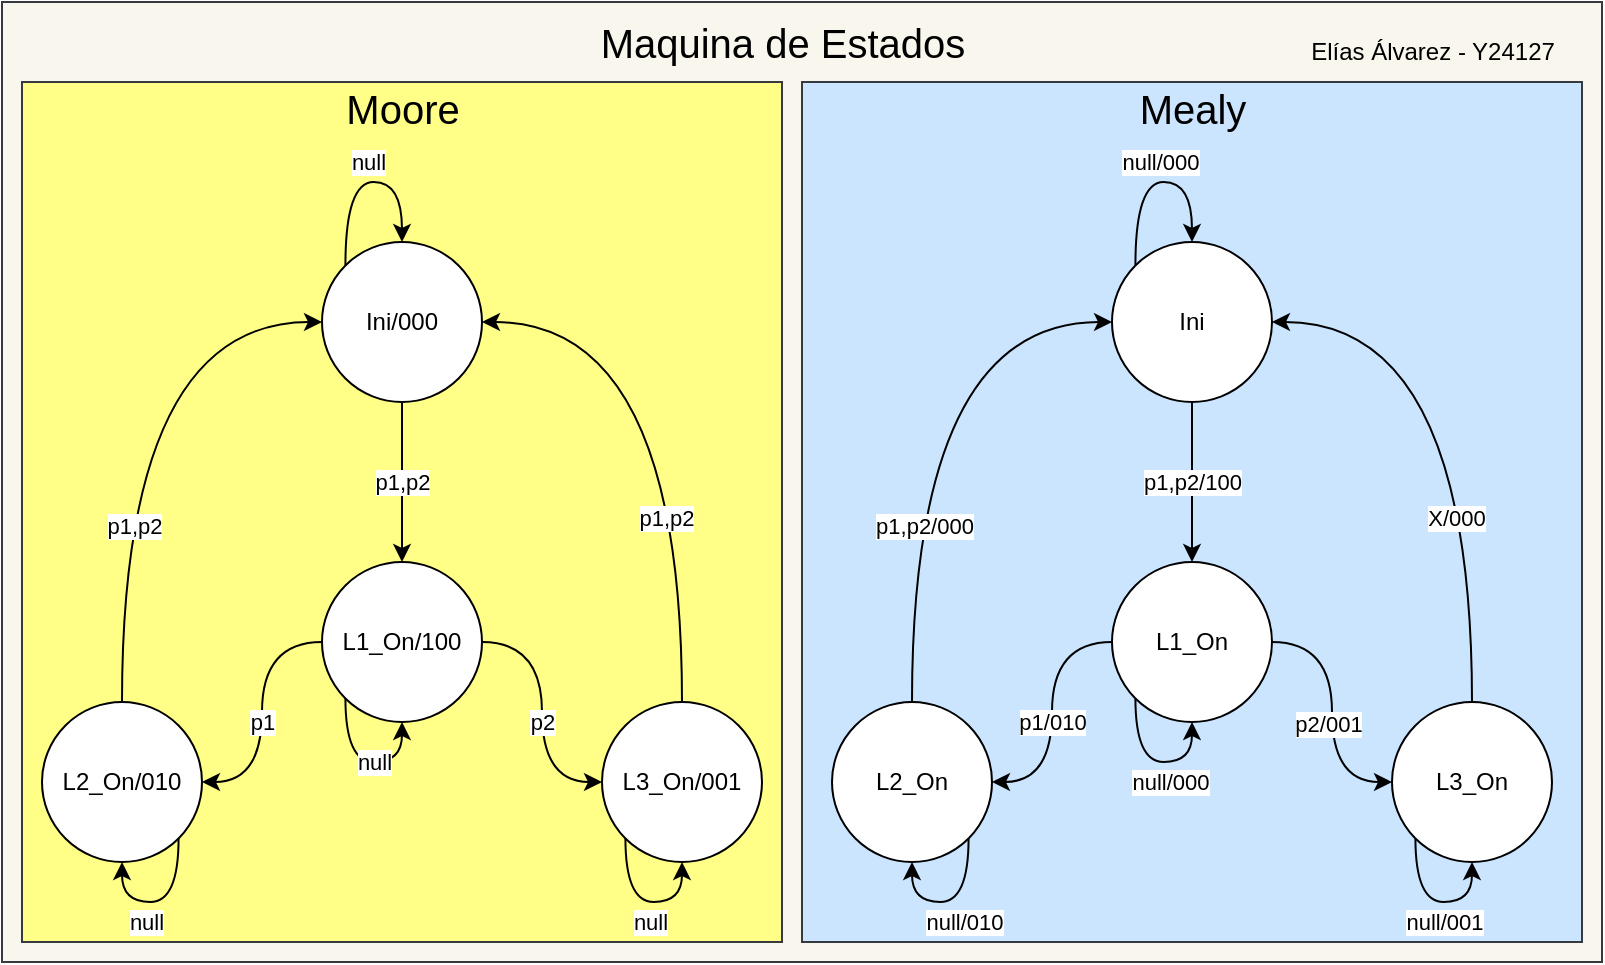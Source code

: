 <mxfile version="24.7.10">
  <diagram name="Page-1" id="lQEP9xpa4jGumFTDyAzS">
    <mxGraphModel grid="1" page="1" gridSize="10" guides="1" tooltips="1" connect="1" arrows="1" fold="1" pageScale="1" pageWidth="1100" pageHeight="850" math="1" shadow="0">
      <root>
        <mxCell id="0" />
        <mxCell id="1" parent="0" />
        <mxCell id="B-oqDySQUaIhYDxuSMZ8-69" value="" style="group" connectable="0" vertex="1" parent="1">
          <mxGeometry x="150" y="185" width="800" height="480" as="geometry" />
        </mxCell>
        <mxCell id="B-oqDySQUaIhYDxuSMZ8-68" value="" style="whiteSpace=wrap;html=1;fillColor=#f9f7ed;strokeColor=#36393d;" vertex="1" parent="B-oqDySQUaIhYDxuSMZ8-69">
          <mxGeometry width="800" height="480" as="geometry" />
        </mxCell>
        <mxCell id="B-oqDySQUaIhYDxuSMZ8-64" value="" style="whiteSpace=wrap;html=1;fillColor=#cce5ff;strokeColor=#36393d;" vertex="1" parent="B-oqDySQUaIhYDxuSMZ8-69">
          <mxGeometry x="400" y="40" width="390" height="430" as="geometry" />
        </mxCell>
        <mxCell id="B-oqDySQUaIhYDxuSMZ8-63" value="" style="whiteSpace=wrap;html=1;fillColor=#ffff88;strokeColor=#36393d;" vertex="1" parent="B-oqDySQUaIhYDxuSMZ8-69">
          <mxGeometry x="10" y="40" width="380" height="430" as="geometry" />
        </mxCell>
        <mxCell id="B-oqDySQUaIhYDxuSMZ8-6" value="p1,p2" style="edgeStyle=orthogonalEdgeStyle;curved=1;rounded=0;orthogonalLoop=1;jettySize=auto;html=1;" edge="1" parent="B-oqDySQUaIhYDxuSMZ8-69" source="B-oqDySQUaIhYDxuSMZ8-1" target="B-oqDySQUaIhYDxuSMZ8-5">
          <mxGeometry relative="1" as="geometry">
            <mxPoint as="offset" />
          </mxGeometry>
        </mxCell>
        <mxCell id="B-oqDySQUaIhYDxuSMZ8-1" value="Ini&lt;span style=&quot;background-color: initial;&quot;&gt;/000&lt;/span&gt;" style="ellipse;whiteSpace=wrap;html=1;aspect=fixed;" vertex="1" parent="B-oqDySQUaIhYDxuSMZ8-69">
          <mxGeometry x="160" y="120" width="80" height="80" as="geometry" />
        </mxCell>
        <mxCell id="B-oqDySQUaIhYDxuSMZ8-8" value="" style="edgeStyle=orthogonalEdgeStyle;curved=1;rounded=0;orthogonalLoop=1;jettySize=auto;html=1;" edge="1" parent="B-oqDySQUaIhYDxuSMZ8-69" source="B-oqDySQUaIhYDxuSMZ8-5" target="B-oqDySQUaIhYDxuSMZ8-7">
          <mxGeometry relative="1" as="geometry" />
        </mxCell>
        <mxCell id="B-oqDySQUaIhYDxuSMZ8-13" value="p1" style="edgeLabel;html=1;align=center;verticalAlign=middle;resizable=0;points=[];" connectable="0" vertex="1" parent="B-oqDySQUaIhYDxuSMZ8-8">
          <mxGeometry x="0.187" y="2" relative="1" as="geometry">
            <mxPoint x="-2" y="-7" as="offset" />
          </mxGeometry>
        </mxCell>
        <mxCell id="B-oqDySQUaIhYDxuSMZ8-15" value="" style="edgeStyle=orthogonalEdgeStyle;curved=1;rounded=0;orthogonalLoop=1;jettySize=auto;html=1;" edge="1" parent="B-oqDySQUaIhYDxuSMZ8-69" source="B-oqDySQUaIhYDxuSMZ8-5" target="B-oqDySQUaIhYDxuSMZ8-14">
          <mxGeometry relative="1" as="geometry" />
        </mxCell>
        <mxCell id="B-oqDySQUaIhYDxuSMZ8-16" value="p2" style="edgeLabel;html=1;align=center;verticalAlign=middle;resizable=0;points=[];" connectable="0" vertex="1" parent="B-oqDySQUaIhYDxuSMZ8-15">
          <mxGeometry x="-0.187" relative="1" as="geometry">
            <mxPoint y="17" as="offset" />
          </mxGeometry>
        </mxCell>
        <mxCell id="B-oqDySQUaIhYDxuSMZ8-5" value="L1_On/100" style="ellipse;whiteSpace=wrap;html=1;aspect=fixed;" vertex="1" parent="B-oqDySQUaIhYDxuSMZ8-69">
          <mxGeometry x="160" y="280" width="80" height="80" as="geometry" />
        </mxCell>
        <mxCell id="B-oqDySQUaIhYDxuSMZ8-17" style="edgeStyle=orthogonalEdgeStyle;curved=1;rounded=0;orthogonalLoop=1;jettySize=auto;html=1;exitX=0.5;exitY=0;exitDx=0;exitDy=0;entryX=0;entryY=0.5;entryDx=0;entryDy=0;" edge="1" parent="B-oqDySQUaIhYDxuSMZ8-69" source="B-oqDySQUaIhYDxuSMZ8-7" target="B-oqDySQUaIhYDxuSMZ8-1">
          <mxGeometry relative="1" as="geometry" />
        </mxCell>
        <mxCell id="B-oqDySQUaIhYDxuSMZ8-19" value="p1,p2" style="edgeLabel;html=1;align=center;verticalAlign=middle;resizable=0;points=[];" connectable="0" vertex="1" parent="B-oqDySQUaIhYDxuSMZ8-17">
          <mxGeometry x="-0.393" y="-6" relative="1" as="geometry">
            <mxPoint as="offset" />
          </mxGeometry>
        </mxCell>
        <mxCell id="B-oqDySQUaIhYDxuSMZ8-7" value="L2_On/010" style="ellipse;whiteSpace=wrap;html=1;" vertex="1" parent="B-oqDySQUaIhYDxuSMZ8-69">
          <mxGeometry x="20" y="350" width="80" height="80" as="geometry" />
        </mxCell>
        <mxCell id="B-oqDySQUaIhYDxuSMZ8-18" style="edgeStyle=orthogonalEdgeStyle;curved=1;rounded=0;orthogonalLoop=1;jettySize=auto;html=1;exitX=0.5;exitY=0;exitDx=0;exitDy=0;entryX=1;entryY=0.5;entryDx=0;entryDy=0;" edge="1" parent="B-oqDySQUaIhYDxuSMZ8-69" source="B-oqDySQUaIhYDxuSMZ8-14" target="B-oqDySQUaIhYDxuSMZ8-1">
          <mxGeometry relative="1" as="geometry" />
        </mxCell>
        <mxCell id="B-oqDySQUaIhYDxuSMZ8-20" value="p1,p2" style="edgeLabel;html=1;align=center;verticalAlign=middle;resizable=0;points=[];" connectable="0" vertex="1" parent="B-oqDySQUaIhYDxuSMZ8-18">
          <mxGeometry x="-0.362" y="8" relative="1" as="geometry">
            <mxPoint as="offset" />
          </mxGeometry>
        </mxCell>
        <mxCell id="B-oqDySQUaIhYDxuSMZ8-14" value="L3_On/001" style="ellipse;whiteSpace=wrap;html=1;" vertex="1" parent="B-oqDySQUaIhYDxuSMZ8-69">
          <mxGeometry x="300" y="350" width="80" height="80" as="geometry" />
        </mxCell>
        <mxCell id="B-oqDySQUaIhYDxuSMZ8-27" value="p1,p2/100" style="edgeStyle=orthogonalEdgeStyle;curved=1;rounded=0;orthogonalLoop=1;jettySize=auto;html=1;" edge="1" parent="B-oqDySQUaIhYDxuSMZ8-69" source="B-oqDySQUaIhYDxuSMZ8-28" target="B-oqDySQUaIhYDxuSMZ8-33">
          <mxGeometry relative="1" as="geometry">
            <mxPoint as="offset" />
          </mxGeometry>
        </mxCell>
        <mxCell id="B-oqDySQUaIhYDxuSMZ8-28" value="Ini" style="ellipse;whiteSpace=wrap;html=1;aspect=fixed;" vertex="1" parent="B-oqDySQUaIhYDxuSMZ8-69">
          <mxGeometry x="555" y="120" width="80" height="80" as="geometry" />
        </mxCell>
        <mxCell id="B-oqDySQUaIhYDxuSMZ8-29" value="" style="edgeStyle=orthogonalEdgeStyle;curved=1;rounded=0;orthogonalLoop=1;jettySize=auto;html=1;" edge="1" parent="B-oqDySQUaIhYDxuSMZ8-69" source="B-oqDySQUaIhYDxuSMZ8-33" target="B-oqDySQUaIhYDxuSMZ8-36">
          <mxGeometry relative="1" as="geometry" />
        </mxCell>
        <mxCell id="B-oqDySQUaIhYDxuSMZ8-30" value="p1/010" style="edgeLabel;html=1;align=center;verticalAlign=middle;resizable=0;points=[];" connectable="0" vertex="1" parent="B-oqDySQUaIhYDxuSMZ8-29">
          <mxGeometry x="0.187" y="2" relative="1" as="geometry">
            <mxPoint x="-2" y="-7" as="offset" />
          </mxGeometry>
        </mxCell>
        <mxCell id="B-oqDySQUaIhYDxuSMZ8-31" value="" style="edgeStyle=orthogonalEdgeStyle;curved=1;rounded=0;orthogonalLoop=1;jettySize=auto;html=1;" edge="1" parent="B-oqDySQUaIhYDxuSMZ8-69" source="B-oqDySQUaIhYDxuSMZ8-33" target="B-oqDySQUaIhYDxuSMZ8-39">
          <mxGeometry relative="1" as="geometry" />
        </mxCell>
        <mxCell id="B-oqDySQUaIhYDxuSMZ8-41" value="p2/001" style="edgeLabel;html=1;align=center;verticalAlign=middle;resizable=0;points=[];" connectable="0" vertex="1" parent="B-oqDySQUaIhYDxuSMZ8-31">
          <mxGeometry x="0.004" y="-2" relative="1" as="geometry">
            <mxPoint y="5" as="offset" />
          </mxGeometry>
        </mxCell>
        <mxCell id="B-oqDySQUaIhYDxuSMZ8-33" value="L1_On" style="ellipse;whiteSpace=wrap;html=1;aspect=fixed;" vertex="1" parent="B-oqDySQUaIhYDxuSMZ8-69">
          <mxGeometry x="555" y="280" width="80" height="80" as="geometry" />
        </mxCell>
        <mxCell id="B-oqDySQUaIhYDxuSMZ8-34" style="edgeStyle=orthogonalEdgeStyle;curved=1;rounded=0;orthogonalLoop=1;jettySize=auto;html=1;exitX=0.5;exitY=0;exitDx=0;exitDy=0;entryX=0;entryY=0.5;entryDx=0;entryDy=0;" edge="1" parent="B-oqDySQUaIhYDxuSMZ8-69" source="B-oqDySQUaIhYDxuSMZ8-36" target="B-oqDySQUaIhYDxuSMZ8-28">
          <mxGeometry relative="1" as="geometry" />
        </mxCell>
        <mxCell id="B-oqDySQUaIhYDxuSMZ8-35" value="p1,p2/000" style="edgeLabel;html=1;align=center;verticalAlign=middle;resizable=0;points=[];" connectable="0" vertex="1" parent="B-oqDySQUaIhYDxuSMZ8-34">
          <mxGeometry x="-0.393" y="-6" relative="1" as="geometry">
            <mxPoint as="offset" />
          </mxGeometry>
        </mxCell>
        <mxCell id="B-oqDySQUaIhYDxuSMZ8-36" value="L2_On" style="ellipse;whiteSpace=wrap;html=1;" vertex="1" parent="B-oqDySQUaIhYDxuSMZ8-69">
          <mxGeometry x="415" y="350" width="80" height="80" as="geometry" />
        </mxCell>
        <mxCell id="B-oqDySQUaIhYDxuSMZ8-37" style="edgeStyle=orthogonalEdgeStyle;curved=1;rounded=0;orthogonalLoop=1;jettySize=auto;html=1;exitX=0.5;exitY=0;exitDx=0;exitDy=0;entryX=1;entryY=0.5;entryDx=0;entryDy=0;" edge="1" parent="B-oqDySQUaIhYDxuSMZ8-69" source="B-oqDySQUaIhYDxuSMZ8-39" target="B-oqDySQUaIhYDxuSMZ8-28">
          <mxGeometry relative="1" as="geometry" />
        </mxCell>
        <mxCell id="B-oqDySQUaIhYDxuSMZ8-38" value="X/000" style="edgeLabel;html=1;align=center;verticalAlign=middle;resizable=0;points=[];" connectable="0" vertex="1" parent="B-oqDySQUaIhYDxuSMZ8-37">
          <mxGeometry x="-0.362" y="8" relative="1" as="geometry">
            <mxPoint as="offset" />
          </mxGeometry>
        </mxCell>
        <mxCell id="B-oqDySQUaIhYDxuSMZ8-39" value="L3_On" style="ellipse;whiteSpace=wrap;html=1;" vertex="1" parent="B-oqDySQUaIhYDxuSMZ8-69">
          <mxGeometry x="695" y="350" width="80" height="80" as="geometry" />
        </mxCell>
        <mxCell id="B-oqDySQUaIhYDxuSMZ8-44" style="edgeStyle=orthogonalEdgeStyle;curved=1;rounded=0;orthogonalLoop=1;jettySize=auto;html=1;exitX=0;exitY=1;exitDx=0;exitDy=0;entryX=0.5;entryY=1;entryDx=0;entryDy=0;" edge="1" parent="B-oqDySQUaIhYDxuSMZ8-69" source="B-oqDySQUaIhYDxuSMZ8-5" target="B-oqDySQUaIhYDxuSMZ8-5">
          <mxGeometry relative="1" as="geometry">
            <Array as="points">
              <mxPoint x="172" y="380" />
              <mxPoint x="200" y="380" />
            </Array>
          </mxGeometry>
        </mxCell>
        <mxCell id="B-oqDySQUaIhYDxuSMZ8-45" value="null" style="edgeLabel;html=1;align=center;verticalAlign=middle;resizable=0;points=[];" connectable="0" vertex="1" parent="B-oqDySQUaIhYDxuSMZ8-44">
          <mxGeometry x="0.148" y="-1" relative="1" as="geometry">
            <mxPoint y="-1" as="offset" />
          </mxGeometry>
        </mxCell>
        <mxCell id="B-oqDySQUaIhYDxuSMZ8-46" style="edgeStyle=orthogonalEdgeStyle;curved=1;rounded=0;orthogonalLoop=1;jettySize=auto;html=1;exitX=0;exitY=0;exitDx=0;exitDy=0;entryX=0.5;entryY=0;entryDx=0;entryDy=0;" edge="1" parent="B-oqDySQUaIhYDxuSMZ8-69" source="B-oqDySQUaIhYDxuSMZ8-1" target="B-oqDySQUaIhYDxuSMZ8-1">
          <mxGeometry relative="1" as="geometry">
            <Array as="points">
              <mxPoint x="172" y="90" />
              <mxPoint x="200" y="90" />
            </Array>
          </mxGeometry>
        </mxCell>
        <mxCell id="B-oqDySQUaIhYDxuSMZ8-47" value="null" style="edgeLabel;html=1;align=center;verticalAlign=middle;resizable=0;points=[];" connectable="0" vertex="1" parent="B-oqDySQUaIhYDxuSMZ8-46">
          <mxGeometry x="0.054" y="-3" relative="1" as="geometry">
            <mxPoint y="-13" as="offset" />
          </mxGeometry>
        </mxCell>
        <mxCell id="B-oqDySQUaIhYDxuSMZ8-48" style="edgeStyle=orthogonalEdgeStyle;curved=1;rounded=0;orthogonalLoop=1;jettySize=auto;html=1;exitX=1;exitY=1;exitDx=0;exitDy=0;entryX=0.5;entryY=1;entryDx=0;entryDy=0;" edge="1" parent="B-oqDySQUaIhYDxuSMZ8-69" source="B-oqDySQUaIhYDxuSMZ8-7" target="B-oqDySQUaIhYDxuSMZ8-7">
          <mxGeometry relative="1" as="geometry">
            <Array as="points">
              <mxPoint x="88" y="450" />
              <mxPoint x="60" y="450" />
            </Array>
          </mxGeometry>
        </mxCell>
        <mxCell id="B-oqDySQUaIhYDxuSMZ8-50" value="null" style="edgeLabel;html=1;align=center;verticalAlign=middle;resizable=0;points=[];" connectable="0" vertex="1" parent="B-oqDySQUaIhYDxuSMZ8-48">
          <mxGeometry x="0.217" y="2" relative="1" as="geometry">
            <mxPoint y="8" as="offset" />
          </mxGeometry>
        </mxCell>
        <mxCell id="B-oqDySQUaIhYDxuSMZ8-49" style="edgeStyle=orthogonalEdgeStyle;curved=1;rounded=0;orthogonalLoop=1;jettySize=auto;html=1;exitX=0;exitY=1;exitDx=0;exitDy=0;entryX=0.5;entryY=1;entryDx=0;entryDy=0;" edge="1" parent="B-oqDySQUaIhYDxuSMZ8-69" source="B-oqDySQUaIhYDxuSMZ8-14" target="B-oqDySQUaIhYDxuSMZ8-14">
          <mxGeometry relative="1" as="geometry">
            <Array as="points">
              <mxPoint x="312" y="450" />
              <mxPoint x="340" y="450" />
            </Array>
          </mxGeometry>
        </mxCell>
        <mxCell id="B-oqDySQUaIhYDxuSMZ8-51" value="null" style="edgeLabel;html=1;align=center;verticalAlign=middle;resizable=0;points=[];" connectable="0" vertex="1" parent="B-oqDySQUaIhYDxuSMZ8-49">
          <mxGeometry x="0.098" relative="1" as="geometry">
            <mxPoint y="10" as="offset" />
          </mxGeometry>
        </mxCell>
        <mxCell id="B-oqDySQUaIhYDxuSMZ8-53" style="edgeStyle=orthogonalEdgeStyle;curved=1;rounded=0;orthogonalLoop=1;jettySize=auto;html=1;exitX=1;exitY=1;exitDx=0;exitDy=0;entryX=0.5;entryY=1;entryDx=0;entryDy=0;" edge="1" parent="B-oqDySQUaIhYDxuSMZ8-69" source="B-oqDySQUaIhYDxuSMZ8-36" target="B-oqDySQUaIhYDxuSMZ8-36">
          <mxGeometry relative="1" as="geometry">
            <Array as="points">
              <mxPoint x="483" y="450" />
              <mxPoint x="455" y="450" />
            </Array>
          </mxGeometry>
        </mxCell>
        <mxCell id="B-oqDySQUaIhYDxuSMZ8-59" value="null/010" style="edgeLabel;html=1;align=center;verticalAlign=middle;resizable=0;points=[];" connectable="0" vertex="1" parent="B-oqDySQUaIhYDxuSMZ8-53">
          <mxGeometry x="0.036" y="-1" relative="1" as="geometry">
            <mxPoint x="7" y="11" as="offset" />
          </mxGeometry>
        </mxCell>
        <mxCell id="B-oqDySQUaIhYDxuSMZ8-54" style="edgeStyle=orthogonalEdgeStyle;curved=1;rounded=0;orthogonalLoop=1;jettySize=auto;html=1;exitX=0;exitY=1;exitDx=0;exitDy=0;entryX=0.5;entryY=1;entryDx=0;entryDy=0;" edge="1" parent="B-oqDySQUaIhYDxuSMZ8-69" source="B-oqDySQUaIhYDxuSMZ8-39" target="B-oqDySQUaIhYDxuSMZ8-39">
          <mxGeometry relative="1" as="geometry">
            <Array as="points">
              <mxPoint x="707" y="450" />
              <mxPoint x="735" y="450" />
            </Array>
          </mxGeometry>
        </mxCell>
        <mxCell id="B-oqDySQUaIhYDxuSMZ8-60" value="null/001" style="edgeLabel;html=1;align=center;verticalAlign=middle;resizable=0;points=[];" connectable="0" vertex="1" parent="B-oqDySQUaIhYDxuSMZ8-54">
          <mxGeometry x="0.009" y="1" relative="1" as="geometry">
            <mxPoint x="5" y="11" as="offset" />
          </mxGeometry>
        </mxCell>
        <mxCell id="B-oqDySQUaIhYDxuSMZ8-55" style="edgeStyle=orthogonalEdgeStyle;curved=1;rounded=0;orthogonalLoop=1;jettySize=auto;html=1;exitX=0;exitY=1;exitDx=0;exitDy=0;entryX=0.5;entryY=1;entryDx=0;entryDy=0;" edge="1" parent="B-oqDySQUaIhYDxuSMZ8-69" source="B-oqDySQUaIhYDxuSMZ8-33" target="B-oqDySQUaIhYDxuSMZ8-33">
          <mxGeometry relative="1" as="geometry">
            <Array as="points">
              <mxPoint x="567" y="380" />
              <mxPoint x="595" y="380" />
            </Array>
          </mxGeometry>
        </mxCell>
        <mxCell id="B-oqDySQUaIhYDxuSMZ8-58" value="null/000" style="edgeLabel;html=1;align=center;verticalAlign=middle;resizable=0;points=[];" connectable="0" vertex="1" parent="B-oqDySQUaIhYDxuSMZ8-55">
          <mxGeometry x="0.213" y="2" relative="1" as="geometry">
            <mxPoint y="12" as="offset" />
          </mxGeometry>
        </mxCell>
        <mxCell id="B-oqDySQUaIhYDxuSMZ8-56" style="edgeStyle=orthogonalEdgeStyle;curved=1;rounded=0;orthogonalLoop=1;jettySize=auto;html=1;exitX=0;exitY=0;exitDx=0;exitDy=0;entryX=0.5;entryY=0;entryDx=0;entryDy=0;" edge="1" parent="B-oqDySQUaIhYDxuSMZ8-69" source="B-oqDySQUaIhYDxuSMZ8-28" target="B-oqDySQUaIhYDxuSMZ8-28">
          <mxGeometry relative="1" as="geometry">
            <Array as="points">
              <mxPoint x="567" y="90" />
              <mxPoint x="595" y="90" />
            </Array>
          </mxGeometry>
        </mxCell>
        <mxCell id="B-oqDySQUaIhYDxuSMZ8-57" value="null/000" style="edgeLabel;html=1;align=center;verticalAlign=middle;resizable=0;points=[];" connectable="0" vertex="1" parent="B-oqDySQUaIhYDxuSMZ8-56">
          <mxGeometry x="0.08" y="-3" relative="1" as="geometry">
            <mxPoint y="-13" as="offset" />
          </mxGeometry>
        </mxCell>
        <mxCell id="B-oqDySQUaIhYDxuSMZ8-61" value="&lt;font style=&quot;font-size: 20px;&quot;&gt;Moore&lt;/font&gt;" style="text;html=1;align=center;verticalAlign=middle;resizable=0;points=[];autosize=1;strokeColor=none;fillColor=none;strokeWidth=5;" vertex="1" parent="B-oqDySQUaIhYDxuSMZ8-69">
          <mxGeometry x="160" y="33" width="80" height="40" as="geometry" />
        </mxCell>
        <mxCell id="B-oqDySQUaIhYDxuSMZ8-62" value="&lt;font style=&quot;font-size: 20px;&quot;&gt;Mealy&lt;/font&gt;" style="text;html=1;align=center;verticalAlign=middle;resizable=0;points=[];autosize=1;strokeColor=none;fillColor=none;" vertex="1" parent="B-oqDySQUaIhYDxuSMZ8-69">
          <mxGeometry x="555" y="33" width="80" height="40" as="geometry" />
        </mxCell>
        <mxCell id="B-oqDySQUaIhYDxuSMZ8-66" value="&lt;font style=&quot;font-size: 20px;&quot;&gt;Maquina de Estados&lt;/font&gt;" style="text;html=1;align=center;verticalAlign=middle;resizable=0;points=[];autosize=1;strokeColor=none;fillColor=none;strokeWidth=5;" vertex="1" parent="B-oqDySQUaIhYDxuSMZ8-69">
          <mxGeometry x="285" width="210" height="40" as="geometry" />
        </mxCell>
        <mxCell id="B-oqDySQUaIhYDxuSMZ8-70" value="Elías Álvarez - Y24127" style="text;html=1;align=center;verticalAlign=middle;resizable=0;points=[];autosize=1;strokeColor=none;fillColor=none;" vertex="1" parent="B-oqDySQUaIhYDxuSMZ8-69">
          <mxGeometry x="640" y="10" width="150" height="30" as="geometry" />
        </mxCell>
      </root>
    </mxGraphModel>
  </diagram>
</mxfile>
